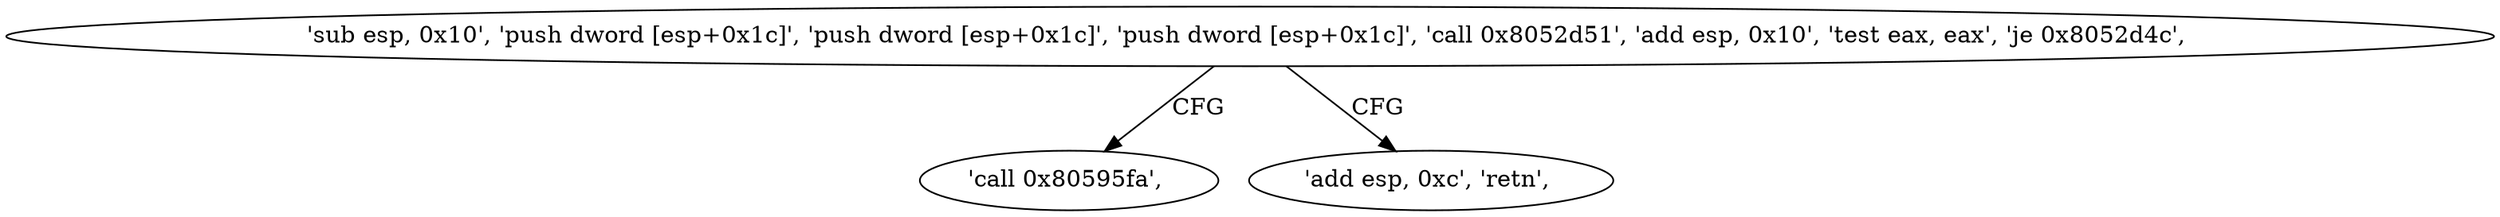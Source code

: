 digraph "func" {
"134556973" [label = "'sub esp, 0x10', 'push dword [esp+0x1c]', 'push dword [esp+0x1c]', 'push dword [esp+0x1c]', 'call 0x8052d51', 'add esp, 0x10', 'test eax, eax', 'je 0x8052d4c', " ]
"134557004" [label = "'call 0x80595fa', " ]
"134557000" [label = "'add esp, 0xc', 'retn', " ]
"134556973" -> "134557004" [ label = "CFG" ]
"134556973" -> "134557000" [ label = "CFG" ]
}
